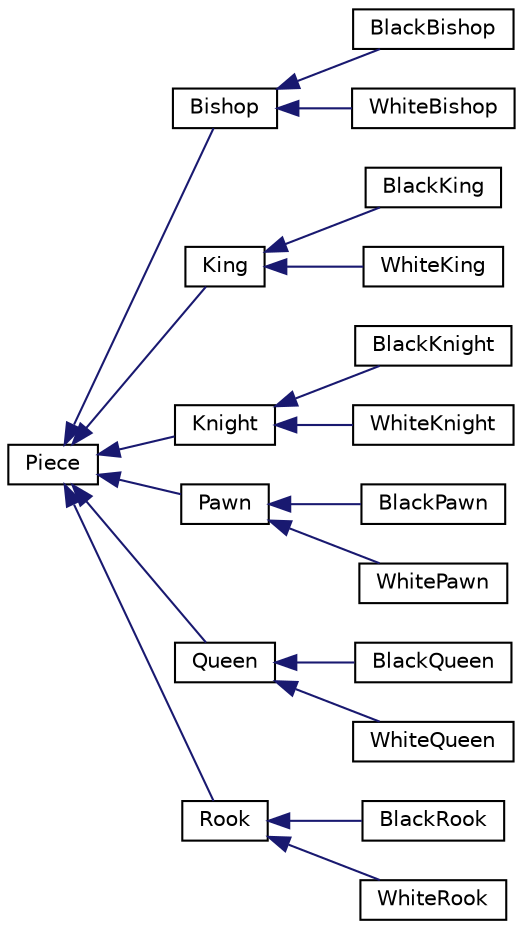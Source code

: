 digraph G
{
  bgcolor="transparent";
  edge [fontname="Helvetica",fontsize="10",labelfontname="Helvetica",labelfontsize="10"];
  node [fontname="Helvetica",fontsize="10",shape=record];
  rankdir=LR;
  Node1 [label="Piece",height=0.2,width=0.4,color="black",URL="$d5/df0/classPiece.html",tooltip="Virtual base class for all Piece objects."];
  Node1 -> Node2 [dir=back,color="midnightblue",fontsize="10",style="solid",fontname="Helvetica"];
  Node2 [label="Bishop",height=0.2,width=0.4,color="black",URL="$de/dfb/classBishop.html"];
  Node2 -> Node3 [dir=back,color="midnightblue",fontsize="10",style="solid",fontname="Helvetica"];
  Node3 [label="BlackBishop",height=0.2,width=0.4,color="black",URL="$db/d10/classBlackBishop.html"];
  Node2 -> Node4 [dir=back,color="midnightblue",fontsize="10",style="solid",fontname="Helvetica"];
  Node4 [label="WhiteBishop",height=0.2,width=0.4,color="black",URL="$da/d93/classWhiteBishop.html"];
  Node1 -> Node5 [dir=back,color="midnightblue",fontsize="10",style="solid",fontname="Helvetica"];
  Node5 [label="King",height=0.2,width=0.4,color="black",URL="$d1/db5/classKing.html"];
  Node5 -> Node6 [dir=back,color="midnightblue",fontsize="10",style="solid",fontname="Helvetica"];
  Node6 [label="BlackKing",height=0.2,width=0.4,color="black",URL="$d5/d11/classBlackKing.html"];
  Node5 -> Node7 [dir=back,color="midnightblue",fontsize="10",style="solid",fontname="Helvetica"];
  Node7 [label="WhiteKing",height=0.2,width=0.4,color="black",URL="$d3/d89/classWhiteKing.html"];
  Node1 -> Node8 [dir=back,color="midnightblue",fontsize="10",style="solid",fontname="Helvetica"];
  Node8 [label="Knight",height=0.2,width=0.4,color="black",URL="$d5/d23/classKnight.html"];
  Node8 -> Node9 [dir=back,color="midnightblue",fontsize="10",style="solid",fontname="Helvetica"];
  Node9 [label="BlackKnight",height=0.2,width=0.4,color="black",URL="$d5/d52/classBlackKnight.html"];
  Node8 -> Node10 [dir=back,color="midnightblue",fontsize="10",style="solid",fontname="Helvetica"];
  Node10 [label="WhiteKnight",height=0.2,width=0.4,color="black",URL="$df/d82/classWhiteKnight.html"];
  Node1 -> Node11 [dir=back,color="midnightblue",fontsize="10",style="solid",fontname="Helvetica"];
  Node11 [label="Pawn",height=0.2,width=0.4,color="black",URL="$de/dff/classPawn.html"];
  Node11 -> Node12 [dir=back,color="midnightblue",fontsize="10",style="solid",fontname="Helvetica"];
  Node12 [label="BlackPawn",height=0.2,width=0.4,color="black",URL="$d9/d37/classBlackPawn.html"];
  Node11 -> Node13 [dir=back,color="midnightblue",fontsize="10",style="solid",fontname="Helvetica"];
  Node13 [label="WhitePawn",height=0.2,width=0.4,color="black",URL="$d3/df9/classWhitePawn.html"];
  Node1 -> Node14 [dir=back,color="midnightblue",fontsize="10",style="solid",fontname="Helvetica"];
  Node14 [label="Queen",height=0.2,width=0.4,color="black",URL="$d5/d3f/classQueen.html"];
  Node14 -> Node15 [dir=back,color="midnightblue",fontsize="10",style="solid",fontname="Helvetica"];
  Node15 [label="BlackQueen",height=0.2,width=0.4,color="black",URL="$dd/d13/classBlackQueen.html"];
  Node14 -> Node16 [dir=back,color="midnightblue",fontsize="10",style="solid",fontname="Helvetica"];
  Node16 [label="WhiteQueen",height=0.2,width=0.4,color="black",URL="$d1/dff/classWhiteQueen.html"];
  Node1 -> Node17 [dir=back,color="midnightblue",fontsize="10",style="solid",fontname="Helvetica"];
  Node17 [label="Rook",height=0.2,width=0.4,color="black",URL="$db/d7e/classRook.html"];
  Node17 -> Node18 [dir=back,color="midnightblue",fontsize="10",style="solid",fontname="Helvetica"];
  Node18 [label="BlackRook",height=0.2,width=0.4,color="black",URL="$d6/dc0/classBlackRook.html"];
  Node17 -> Node19 [dir=back,color="midnightblue",fontsize="10",style="solid",fontname="Helvetica"];
  Node19 [label="WhiteRook",height=0.2,width=0.4,color="black",URL="$d7/d5c/classWhiteRook.html"];
}
